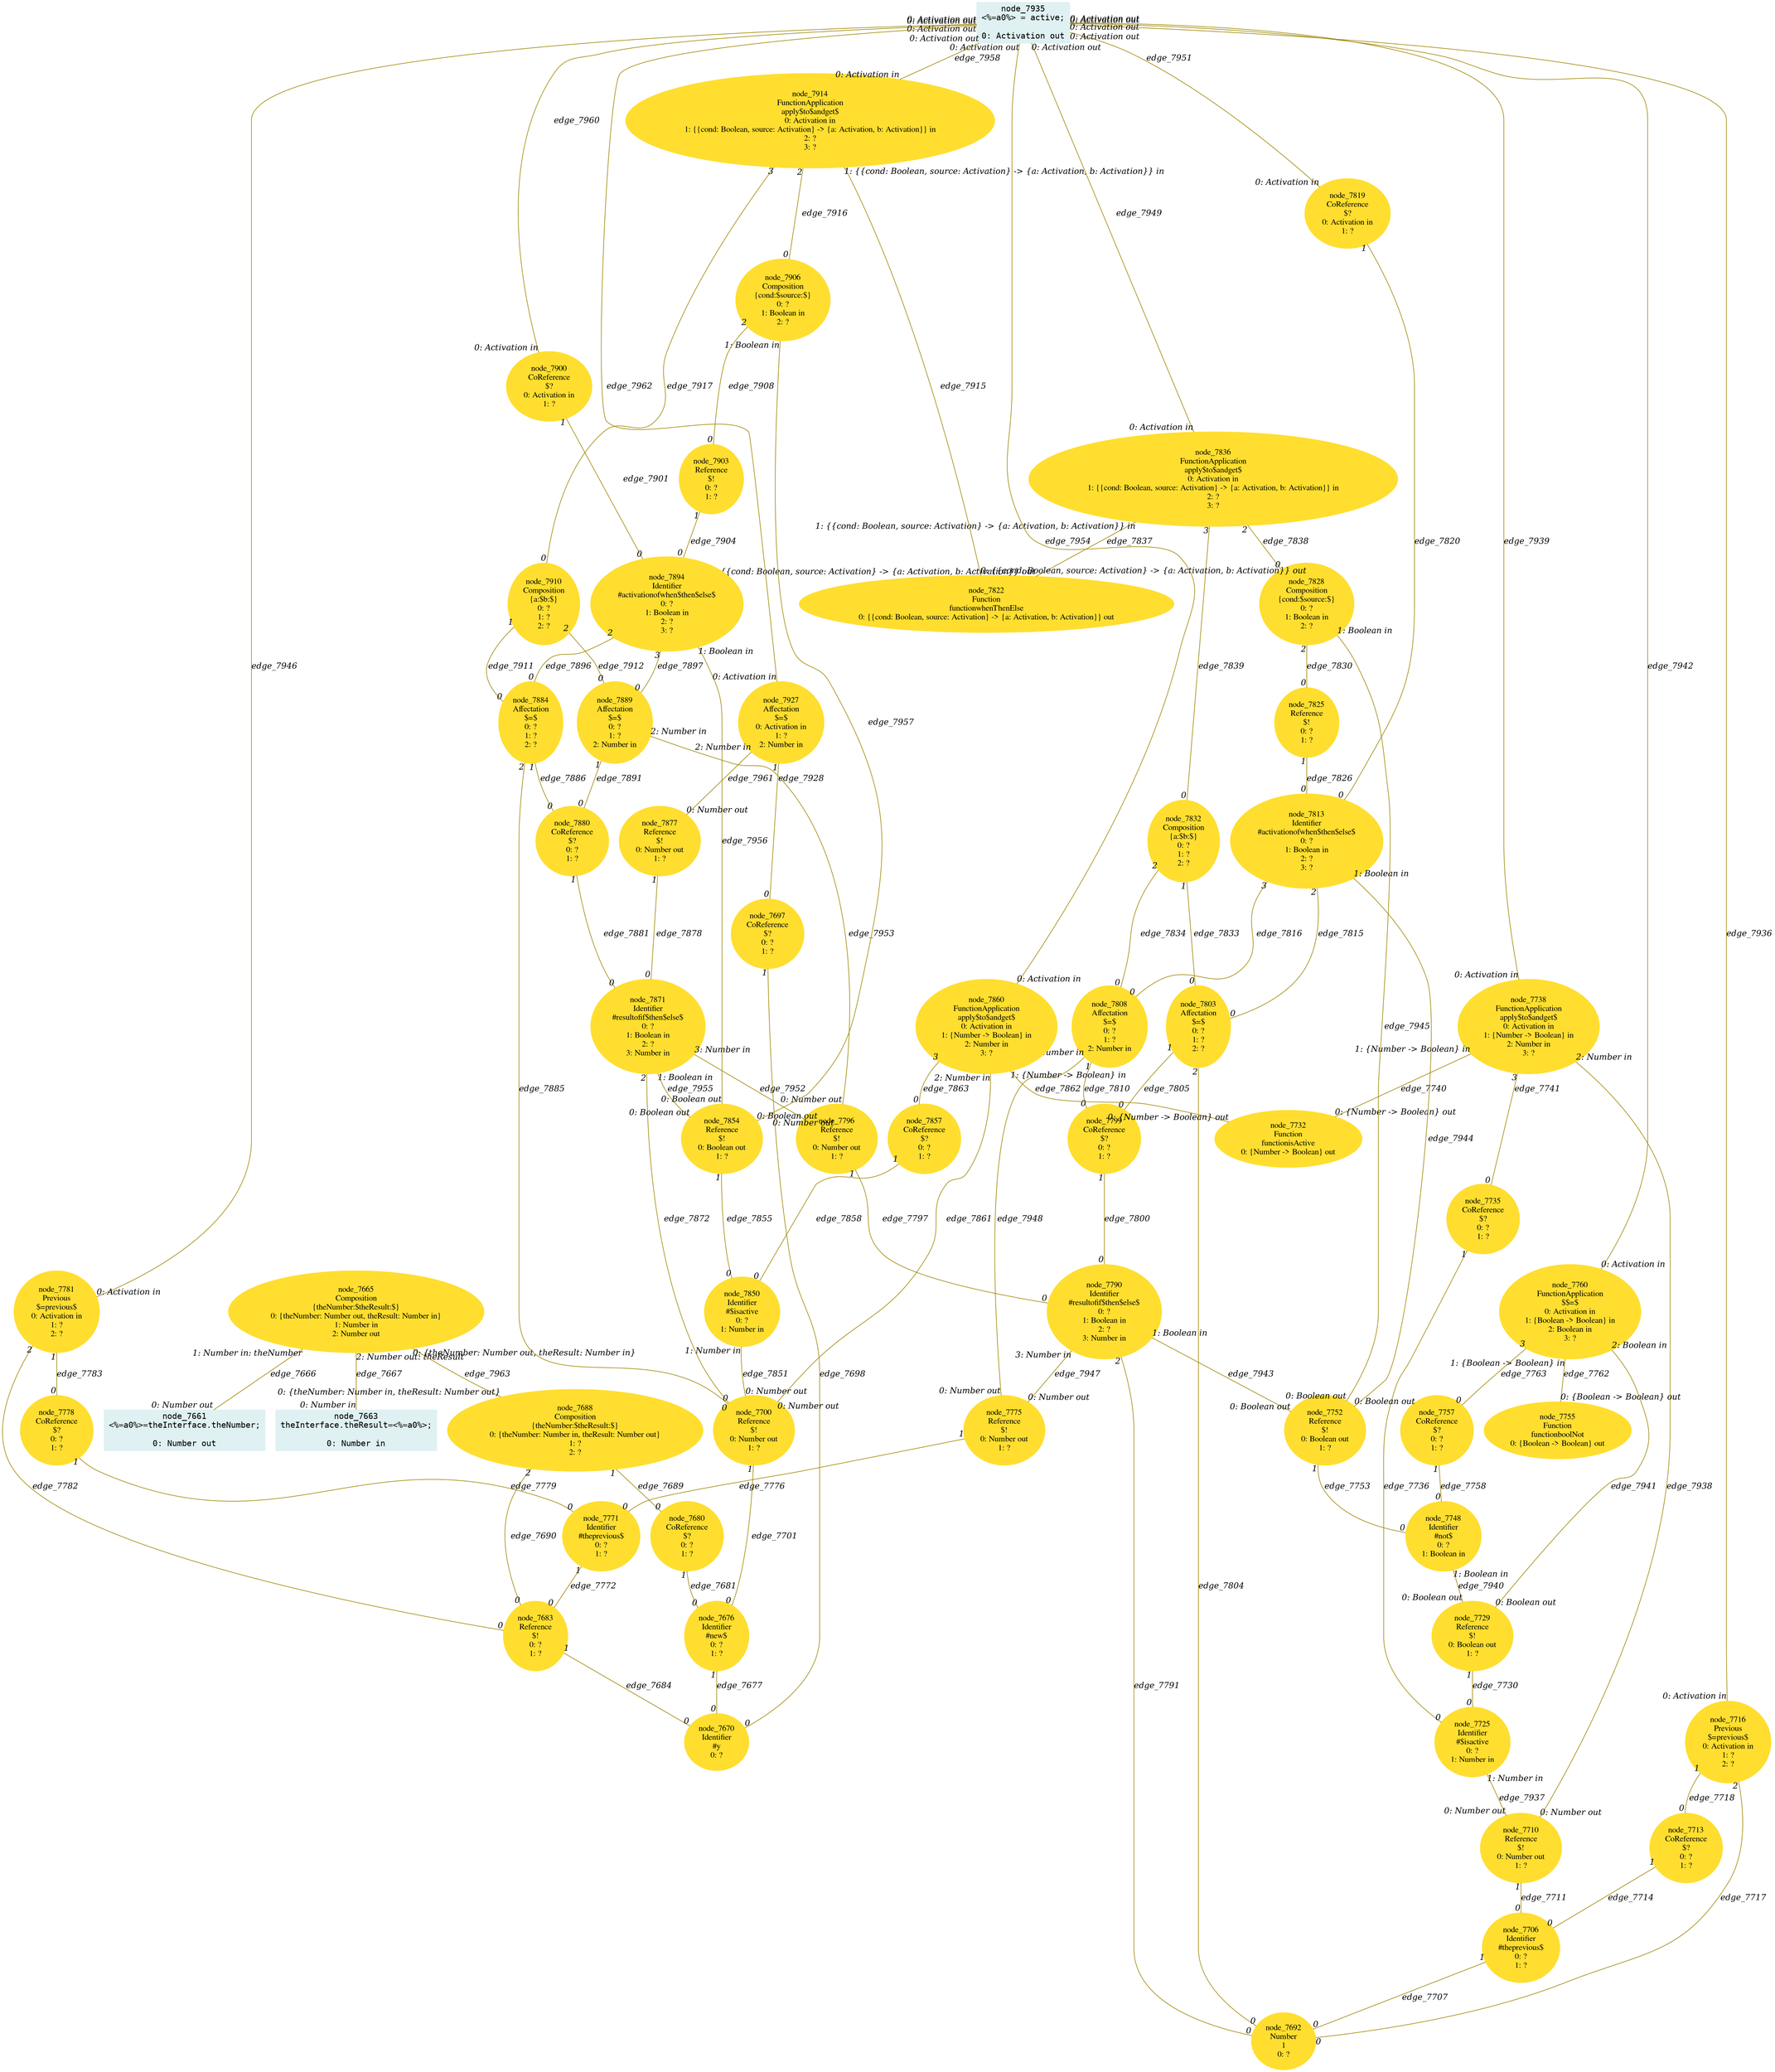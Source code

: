 digraph g{node_7661 [shape="box", style="filled", color="#dff1f2", fontname="Courier", label="node_7661
<%=a0%>=theInterface.theNumber;

0: Number out" ]
node_7663 [shape="box", style="filled", color="#dff1f2", fontname="Courier", label="node_7663
theInterface.theResult=<%=a0%>;

0: Number in" ]
node_7665 [shape="ellipse", style="filled", color="#ffde2f", fontname="Times", label="node_7665
Composition
{theNumber:$theResult:$}
0: {theNumber: Number out, theResult: Number in}
1: Number in
2: Number out" ]
node_7670 [shape="ellipse", style="filled", color="#ffde2f", fontname="Times", label="node_7670
Identifier
#y
0: ?" ]
node_7676 [shape="ellipse", style="filled", color="#ffde2f", fontname="Times", label="node_7676
Identifier
#new$
0: ?
1: ?" ]
node_7680 [shape="ellipse", style="filled", color="#ffde2f", fontname="Times", label="node_7680
CoReference
$?
0: ?
1: ?" ]
node_7683 [shape="ellipse", style="filled", color="#ffde2f", fontname="Times", label="node_7683
Reference
$!
0: ?
1: ?" ]
node_7688 [shape="ellipse", style="filled", color="#ffde2f", fontname="Times", label="node_7688
Composition
{theNumber:$theResult:$}
0: {theNumber: Number in, theResult: Number out}
1: ?
2: ?" ]
node_7692 [shape="ellipse", style="filled", color="#ffde2f", fontname="Times", label="node_7692
Number
1
0: ?" ]
node_7697 [shape="ellipse", style="filled", color="#ffde2f", fontname="Times", label="node_7697
CoReference
$?
0: ?
1: ?" ]
node_7700 [shape="ellipse", style="filled", color="#ffde2f", fontname="Times", label="node_7700
Reference
$!
0: Number out
1: ?" ]
node_7706 [shape="ellipse", style="filled", color="#ffde2f", fontname="Times", label="node_7706
Identifier
#theprevious$
0: ?
1: ?" ]
node_7710 [shape="ellipse", style="filled", color="#ffde2f", fontname="Times", label="node_7710
Reference
$!
0: Number out
1: ?" ]
node_7713 [shape="ellipse", style="filled", color="#ffde2f", fontname="Times", label="node_7713
CoReference
$?
0: ?
1: ?" ]
node_7716 [shape="ellipse", style="filled", color="#ffde2f", fontname="Times", label="node_7716
Previous
$=previous$
0: Activation in
1: ?
2: ?" ]
node_7725 [shape="ellipse", style="filled", color="#ffde2f", fontname="Times", label="node_7725
Identifier
#$isactive
0: ?
1: Number in" ]
node_7729 [shape="ellipse", style="filled", color="#ffde2f", fontname="Times", label="node_7729
Reference
$!
0: Boolean out
1: ?" ]
node_7732 [shape="ellipse", style="filled", color="#ffde2f", fontname="Times", label="node_7732
Function
functionisActive
0: {Number -> Boolean} out" ]
node_7735 [shape="ellipse", style="filled", color="#ffde2f", fontname="Times", label="node_7735
CoReference
$?
0: ?
1: ?" ]
node_7738 [shape="ellipse", style="filled", color="#ffde2f", fontname="Times", label="node_7738
FunctionApplication
apply$to$andget$
0: Activation in
1: {Number -> Boolean} in
2: Number in
3: ?" ]
node_7748 [shape="ellipse", style="filled", color="#ffde2f", fontname="Times", label="node_7748
Identifier
#not$
0: ?
1: Boolean in" ]
node_7752 [shape="ellipse", style="filled", color="#ffde2f", fontname="Times", label="node_7752
Reference
$!
0: Boolean out
1: ?" ]
node_7755 [shape="ellipse", style="filled", color="#ffde2f", fontname="Times", label="node_7755
Function
functionboolNot
0: {Boolean -> Boolean} out" ]
node_7757 [shape="ellipse", style="filled", color="#ffde2f", fontname="Times", label="node_7757
CoReference
$?
0: ?
1: ?" ]
node_7760 [shape="ellipse", style="filled", color="#ffde2f", fontname="Times", label="node_7760
FunctionApplication
$$=$
0: Activation in
1: {Boolean -> Boolean} in
2: Boolean in
3: ?" ]
node_7771 [shape="ellipse", style="filled", color="#ffde2f", fontname="Times", label="node_7771
Identifier
#theprevious$
0: ?
1: ?" ]
node_7775 [shape="ellipse", style="filled", color="#ffde2f", fontname="Times", label="node_7775
Reference
$!
0: Number out
1: ?" ]
node_7778 [shape="ellipse", style="filled", color="#ffde2f", fontname="Times", label="node_7778
CoReference
$?
0: ?
1: ?" ]
node_7781 [shape="ellipse", style="filled", color="#ffde2f", fontname="Times", label="node_7781
Previous
$=previous$
0: Activation in
1: ?
2: ?" ]
node_7790 [shape="ellipse", style="filled", color="#ffde2f", fontname="Times", label="node_7790
Identifier
#resultofif$then$else$
0: ?
1: Boolean in
2: ?
3: Number in" ]
node_7796 [shape="ellipse", style="filled", color="#ffde2f", fontname="Times", label="node_7796
Reference
$!
0: Number out
1: ?" ]
node_7799 [shape="ellipse", style="filled", color="#ffde2f", fontname="Times", label="node_7799
CoReference
$?
0: ?
1: ?" ]
node_7803 [shape="ellipse", style="filled", color="#ffde2f", fontname="Times", label="node_7803
Affectation
$=$
0: ?
1: ?
2: ?" ]
node_7808 [shape="ellipse", style="filled", color="#ffde2f", fontname="Times", label="node_7808
Affectation
$=$
0: ?
1: ?
2: Number in" ]
node_7813 [shape="ellipse", style="filled", color="#ffde2f", fontname="Times", label="node_7813
Identifier
#activationofwhen$then$else$
0: ?
1: Boolean in
2: ?
3: ?" ]
node_7819 [shape="ellipse", style="filled", color="#ffde2f", fontname="Times", label="node_7819
CoReference
$?
0: Activation in
1: ?" ]
node_7822 [shape="ellipse", style="filled", color="#ffde2f", fontname="Times", label="node_7822
Function
functionwhenThenElse
0: {{cond: Boolean, source: Activation} -> {a: Activation, b: Activation}} out" ]
node_7825 [shape="ellipse", style="filled", color="#ffde2f", fontname="Times", label="node_7825
Reference
$!
0: ?
1: ?" ]
node_7828 [shape="ellipse", style="filled", color="#ffde2f", fontname="Times", label="node_7828
Composition
{cond:$source:$}
0: ?
1: Boolean in
2: ?" ]
node_7832 [shape="ellipse", style="filled", color="#ffde2f", fontname="Times", label="node_7832
Composition
{a:$b:$}
0: ?
1: ?
2: ?" ]
node_7836 [shape="ellipse", style="filled", color="#ffde2f", fontname="Times", label="node_7836
FunctionApplication
apply$to$andget$
0: Activation in
1: {{cond: Boolean, source: Activation} -> {a: Activation, b: Activation}} in
2: ?
3: ?" ]
node_7850 [shape="ellipse", style="filled", color="#ffde2f", fontname="Times", label="node_7850
Identifier
#$isactive
0: ?
1: Number in" ]
node_7854 [shape="ellipse", style="filled", color="#ffde2f", fontname="Times", label="node_7854
Reference
$!
0: Boolean out
1: ?" ]
node_7857 [shape="ellipse", style="filled", color="#ffde2f", fontname="Times", label="node_7857
CoReference
$?
0: ?
1: ?" ]
node_7860 [shape="ellipse", style="filled", color="#ffde2f", fontname="Times", label="node_7860
FunctionApplication
apply$to$andget$
0: Activation in
1: {Number -> Boolean} in
2: Number in
3: ?" ]
node_7871 [shape="ellipse", style="filled", color="#ffde2f", fontname="Times", label="node_7871
Identifier
#resultofif$then$else$
0: ?
1: Boolean in
2: ?
3: Number in" ]
node_7877 [shape="ellipse", style="filled", color="#ffde2f", fontname="Times", label="node_7877
Reference
$!
0: Number out
1: ?" ]
node_7880 [shape="ellipse", style="filled", color="#ffde2f", fontname="Times", label="node_7880
CoReference
$?
0: ?
1: ?" ]
node_7884 [shape="ellipse", style="filled", color="#ffde2f", fontname="Times", label="node_7884
Affectation
$=$
0: ?
1: ?
2: ?" ]
node_7889 [shape="ellipse", style="filled", color="#ffde2f", fontname="Times", label="node_7889
Affectation
$=$
0: ?
1: ?
2: Number in" ]
node_7894 [shape="ellipse", style="filled", color="#ffde2f", fontname="Times", label="node_7894
Identifier
#activationofwhen$then$else$
0: ?
1: Boolean in
2: ?
3: ?" ]
node_7900 [shape="ellipse", style="filled", color="#ffde2f", fontname="Times", label="node_7900
CoReference
$?
0: Activation in
1: ?" ]
node_7903 [shape="ellipse", style="filled", color="#ffde2f", fontname="Times", label="node_7903
Reference
$!
0: ?
1: ?" ]
node_7906 [shape="ellipse", style="filled", color="#ffde2f", fontname="Times", label="node_7906
Composition
{cond:$source:$}
0: ?
1: Boolean in
2: ?" ]
node_7910 [shape="ellipse", style="filled", color="#ffde2f", fontname="Times", label="node_7910
Composition
{a:$b:$}
0: ?
1: ?
2: ?" ]
node_7914 [shape="ellipse", style="filled", color="#ffde2f", fontname="Times", label="node_7914
FunctionApplication
apply$to$andget$
0: Activation in
1: {{cond: Boolean, source: Activation} -> {a: Activation, b: Activation}} in
2: ?
3: ?" ]
node_7927 [shape="ellipse", style="filled", color="#ffde2f", fontname="Times", label="node_7927
Affectation
$=$
0: Activation in
1: ?
2: Number in" ]
node_7935 [shape="box", style="filled", color="#dff1f2", fontname="Courier", label="node_7935
<%=a0%> = active;

0: Activation out" ]
node_7665 -> node_7661 [dir=none, arrowHead=none, fontname="Times-Italic", arrowsize=1, color="#9d8400", label="edge_7666",  headlabel="0: Number out", taillabel="1: Number in: theNumber" ]
node_7665 -> node_7663 [dir=none, arrowHead=none, fontname="Times-Italic", arrowsize=1, color="#9d8400", label="edge_7667",  headlabel="0: Number in", taillabel="2: Number out: theResult" ]
node_7676 -> node_7670 [dir=none, arrowHead=none, fontname="Times-Italic", arrowsize=1, color="#9d8400", label="edge_7677",  headlabel="0", taillabel="1" ]
node_7680 -> node_7676 [dir=none, arrowHead=none, fontname="Times-Italic", arrowsize=1, color="#9d8400", label="edge_7681",  headlabel="0", taillabel="1" ]
node_7683 -> node_7670 [dir=none, arrowHead=none, fontname="Times-Italic", arrowsize=1, color="#9d8400", label="edge_7684",  headlabel="0", taillabel="1" ]
node_7688 -> node_7680 [dir=none, arrowHead=none, fontname="Times-Italic", arrowsize=1, color="#9d8400", label="edge_7689",  headlabel="0", taillabel="1" ]
node_7688 -> node_7683 [dir=none, arrowHead=none, fontname="Times-Italic", arrowsize=1, color="#9d8400", label="edge_7690",  headlabel="0", taillabel="2" ]
node_7697 -> node_7670 [dir=none, arrowHead=none, fontname="Times-Italic", arrowsize=1, color="#9d8400", label="edge_7698",  headlabel="0", taillabel="1" ]
node_7700 -> node_7676 [dir=none, arrowHead=none, fontname="Times-Italic", arrowsize=1, color="#9d8400", label="edge_7701",  headlabel="0", taillabel="1" ]
node_7706 -> node_7692 [dir=none, arrowHead=none, fontname="Times-Italic", arrowsize=1, color="#9d8400", label="edge_7707",  headlabel="0", taillabel="1" ]
node_7710 -> node_7706 [dir=none, arrowHead=none, fontname="Times-Italic", arrowsize=1, color="#9d8400", label="edge_7711",  headlabel="0", taillabel="1" ]
node_7713 -> node_7706 [dir=none, arrowHead=none, fontname="Times-Italic", arrowsize=1, color="#9d8400", label="edge_7714",  headlabel="0", taillabel="1" ]
node_7716 -> node_7692 [dir=none, arrowHead=none, fontname="Times-Italic", arrowsize=1, color="#9d8400", label="edge_7717",  headlabel="0", taillabel="2" ]
node_7716 -> node_7713 [dir=none, arrowHead=none, fontname="Times-Italic", arrowsize=1, color="#9d8400", label="edge_7718",  headlabel="0", taillabel="1" ]
node_7729 -> node_7725 [dir=none, arrowHead=none, fontname="Times-Italic", arrowsize=1, color="#9d8400", label="edge_7730",  headlabel="0", taillabel="1" ]
node_7735 -> node_7725 [dir=none, arrowHead=none, fontname="Times-Italic", arrowsize=1, color="#9d8400", label="edge_7736",  headlabel="0", taillabel="1" ]
node_7738 -> node_7732 [dir=none, arrowHead=none, fontname="Times-Italic", arrowsize=1, color="#9d8400", label="edge_7740",  headlabel="0: {Number -> Boolean} out", taillabel="1: {Number -> Boolean} in" ]
node_7738 -> node_7735 [dir=none, arrowHead=none, fontname="Times-Italic", arrowsize=1, color="#9d8400", label="edge_7741",  headlabel="0", taillabel="3" ]
node_7752 -> node_7748 [dir=none, arrowHead=none, fontname="Times-Italic", arrowsize=1, color="#9d8400", label="edge_7753",  headlabel="0", taillabel="1" ]
node_7757 -> node_7748 [dir=none, arrowHead=none, fontname="Times-Italic", arrowsize=1, color="#9d8400", label="edge_7758",  headlabel="0", taillabel="1" ]
node_7760 -> node_7755 [dir=none, arrowHead=none, fontname="Times-Italic", arrowsize=1, color="#9d8400", label="edge_7762",  headlabel="0: {Boolean -> Boolean} out", taillabel="1: {Boolean -> Boolean} in" ]
node_7760 -> node_7757 [dir=none, arrowHead=none, fontname="Times-Italic", arrowsize=1, color="#9d8400", label="edge_7763",  headlabel="0", taillabel="3" ]
node_7771 -> node_7683 [dir=none, arrowHead=none, fontname="Times-Italic", arrowsize=1, color="#9d8400", label="edge_7772",  headlabel="0", taillabel="1" ]
node_7775 -> node_7771 [dir=none, arrowHead=none, fontname="Times-Italic", arrowsize=1, color="#9d8400", label="edge_7776",  headlabel="0", taillabel="1" ]
node_7778 -> node_7771 [dir=none, arrowHead=none, fontname="Times-Italic", arrowsize=1, color="#9d8400", label="edge_7779",  headlabel="0", taillabel="1" ]
node_7781 -> node_7683 [dir=none, arrowHead=none, fontname="Times-Italic", arrowsize=1, color="#9d8400", label="edge_7782",  headlabel="0", taillabel="2" ]
node_7781 -> node_7778 [dir=none, arrowHead=none, fontname="Times-Italic", arrowsize=1, color="#9d8400", label="edge_7783",  headlabel="0", taillabel="1" ]
node_7790 -> node_7692 [dir=none, arrowHead=none, fontname="Times-Italic", arrowsize=1, color="#9d8400", label="edge_7791",  headlabel="0", taillabel="2" ]
node_7796 -> node_7790 [dir=none, arrowHead=none, fontname="Times-Italic", arrowsize=1, color="#9d8400", label="edge_7797",  headlabel="0", taillabel="1" ]
node_7799 -> node_7790 [dir=none, arrowHead=none, fontname="Times-Italic", arrowsize=1, color="#9d8400", label="edge_7800",  headlabel="0", taillabel="1" ]
node_7803 -> node_7692 [dir=none, arrowHead=none, fontname="Times-Italic", arrowsize=1, color="#9d8400", label="edge_7804",  headlabel="0", taillabel="2" ]
node_7803 -> node_7799 [dir=none, arrowHead=none, fontname="Times-Italic", arrowsize=1, color="#9d8400", label="edge_7805",  headlabel="0", taillabel="1" ]
node_7808 -> node_7799 [dir=none, arrowHead=none, fontname="Times-Italic", arrowsize=1, color="#9d8400", label="edge_7810",  headlabel="0", taillabel="1" ]
node_7813 -> node_7803 [dir=none, arrowHead=none, fontname="Times-Italic", arrowsize=1, color="#9d8400", label="edge_7815",  headlabel="0", taillabel="2" ]
node_7813 -> node_7808 [dir=none, arrowHead=none, fontname="Times-Italic", arrowsize=1, color="#9d8400", label="edge_7816",  headlabel="0", taillabel="3" ]
node_7819 -> node_7813 [dir=none, arrowHead=none, fontname="Times-Italic", arrowsize=1, color="#9d8400", label="edge_7820",  headlabel="0", taillabel="1" ]
node_7825 -> node_7813 [dir=none, arrowHead=none, fontname="Times-Italic", arrowsize=1, color="#9d8400", label="edge_7826",  headlabel="0", taillabel="1" ]
node_7828 -> node_7825 [dir=none, arrowHead=none, fontname="Times-Italic", arrowsize=1, color="#9d8400", label="edge_7830",  headlabel="0", taillabel="2" ]
node_7832 -> node_7803 [dir=none, arrowHead=none, fontname="Times-Italic", arrowsize=1, color="#9d8400", label="edge_7833",  headlabel="0", taillabel="1" ]
node_7832 -> node_7808 [dir=none, arrowHead=none, fontname="Times-Italic", arrowsize=1, color="#9d8400", label="edge_7834",  headlabel="0", taillabel="2" ]
node_7836 -> node_7822 [dir=none, arrowHead=none, fontname="Times-Italic", arrowsize=1, color="#9d8400", label="edge_7837",  headlabel="0: {{cond: Boolean, source: Activation} -> {a: Activation, b: Activation}} out", taillabel="1: {{cond: Boolean, source: Activation} -> {a: Activation, b: Activation}} in" ]
node_7836 -> node_7828 [dir=none, arrowHead=none, fontname="Times-Italic", arrowsize=1, color="#9d8400", label="edge_7838",  headlabel="0", taillabel="2" ]
node_7836 -> node_7832 [dir=none, arrowHead=none, fontname="Times-Italic", arrowsize=1, color="#9d8400", label="edge_7839",  headlabel="0", taillabel="3" ]
node_7850 -> node_7700 [dir=none, arrowHead=none, fontname="Times-Italic", arrowsize=1, color="#9d8400", label="edge_7851",  headlabel="0: Number out", taillabel="1: Number in" ]
node_7854 -> node_7850 [dir=none, arrowHead=none, fontname="Times-Italic", arrowsize=1, color="#9d8400", label="edge_7855",  headlabel="0", taillabel="1" ]
node_7857 -> node_7850 [dir=none, arrowHead=none, fontname="Times-Italic", arrowsize=1, color="#9d8400", label="edge_7858",  headlabel="0", taillabel="1" ]
node_7860 -> node_7700 [dir=none, arrowHead=none, fontname="Times-Italic", arrowsize=1, color="#9d8400", label="edge_7861",  headlabel="0: Number out", taillabel="2: Number in" ]
node_7860 -> node_7732 [dir=none, arrowHead=none, fontname="Times-Italic", arrowsize=1, color="#9d8400", label="edge_7862",  headlabel="0: {Number -> Boolean} out", taillabel="1: {Number -> Boolean} in" ]
node_7860 -> node_7857 [dir=none, arrowHead=none, fontname="Times-Italic", arrowsize=1, color="#9d8400", label="edge_7863",  headlabel="0", taillabel="3" ]
node_7871 -> node_7700 [dir=none, arrowHead=none, fontname="Times-Italic", arrowsize=1, color="#9d8400", label="edge_7872",  headlabel="0", taillabel="2" ]
node_7877 -> node_7871 [dir=none, arrowHead=none, fontname="Times-Italic", arrowsize=1, color="#9d8400", label="edge_7878",  headlabel="0", taillabel="1" ]
node_7880 -> node_7871 [dir=none, arrowHead=none, fontname="Times-Italic", arrowsize=1, color="#9d8400", label="edge_7881",  headlabel="0", taillabel="1" ]
node_7884 -> node_7700 [dir=none, arrowHead=none, fontname="Times-Italic", arrowsize=1, color="#9d8400", label="edge_7885",  headlabel="0", taillabel="2" ]
node_7884 -> node_7880 [dir=none, arrowHead=none, fontname="Times-Italic", arrowsize=1, color="#9d8400", label="edge_7886",  headlabel="0", taillabel="1" ]
node_7889 -> node_7880 [dir=none, arrowHead=none, fontname="Times-Italic", arrowsize=1, color="#9d8400", label="edge_7891",  headlabel="0", taillabel="1" ]
node_7894 -> node_7884 [dir=none, arrowHead=none, fontname="Times-Italic", arrowsize=1, color="#9d8400", label="edge_7896",  headlabel="0", taillabel="2" ]
node_7894 -> node_7889 [dir=none, arrowHead=none, fontname="Times-Italic", arrowsize=1, color="#9d8400", label="edge_7897",  headlabel="0", taillabel="3" ]
node_7900 -> node_7894 [dir=none, arrowHead=none, fontname="Times-Italic", arrowsize=1, color="#9d8400", label="edge_7901",  headlabel="0", taillabel="1" ]
node_7903 -> node_7894 [dir=none, arrowHead=none, fontname="Times-Italic", arrowsize=1, color="#9d8400", label="edge_7904",  headlabel="0", taillabel="1" ]
node_7906 -> node_7903 [dir=none, arrowHead=none, fontname="Times-Italic", arrowsize=1, color="#9d8400", label="edge_7908",  headlabel="0", taillabel="2" ]
node_7910 -> node_7884 [dir=none, arrowHead=none, fontname="Times-Italic", arrowsize=1, color="#9d8400", label="edge_7911",  headlabel="0", taillabel="1" ]
node_7910 -> node_7889 [dir=none, arrowHead=none, fontname="Times-Italic", arrowsize=1, color="#9d8400", label="edge_7912",  headlabel="0", taillabel="2" ]
node_7914 -> node_7822 [dir=none, arrowHead=none, fontname="Times-Italic", arrowsize=1, color="#9d8400", label="edge_7915",  headlabel="0: {{cond: Boolean, source: Activation} -> {a: Activation, b: Activation}} out", taillabel="1: {{cond: Boolean, source: Activation} -> {a: Activation, b: Activation}} in" ]
node_7914 -> node_7906 [dir=none, arrowHead=none, fontname="Times-Italic", arrowsize=1, color="#9d8400", label="edge_7916",  headlabel="0", taillabel="2" ]
node_7914 -> node_7910 [dir=none, arrowHead=none, fontname="Times-Italic", arrowsize=1, color="#9d8400", label="edge_7917",  headlabel="0", taillabel="3" ]
node_7927 -> node_7697 [dir=none, arrowHead=none, fontname="Times-Italic", arrowsize=1, color="#9d8400", label="edge_7928",  headlabel="0", taillabel="1" ]
node_7935 -> node_7716 [dir=none, arrowHead=none, fontname="Times-Italic", arrowsize=1, color="#9d8400", label="edge_7936",  headlabel="0: Activation in", taillabel="0: Activation out" ]
node_7725 -> node_7710 [dir=none, arrowHead=none, fontname="Times-Italic", arrowsize=1, color="#9d8400", label="edge_7937",  headlabel="0: Number out", taillabel="1: Number in" ]
node_7738 -> node_7710 [dir=none, arrowHead=none, fontname="Times-Italic", arrowsize=1, color="#9d8400", label="edge_7938",  headlabel="0: Number out", taillabel="2: Number in" ]
node_7935 -> node_7738 [dir=none, arrowHead=none, fontname="Times-Italic", arrowsize=1, color="#9d8400", label="edge_7939",  headlabel="0: Activation in", taillabel="0: Activation out" ]
node_7748 -> node_7729 [dir=none, arrowHead=none, fontname="Times-Italic", arrowsize=1, color="#9d8400", label="edge_7940",  headlabel="0: Boolean out", taillabel="1: Boolean in" ]
node_7760 -> node_7729 [dir=none, arrowHead=none, fontname="Times-Italic", arrowsize=1, color="#9d8400", label="edge_7941",  headlabel="0: Boolean out", taillabel="2: Boolean in" ]
node_7935 -> node_7760 [dir=none, arrowHead=none, fontname="Times-Italic", arrowsize=1, color="#9d8400", label="edge_7942",  headlabel="0: Activation in", taillabel="0: Activation out" ]
node_7790 -> node_7752 [dir=none, arrowHead=none, fontname="Times-Italic", arrowsize=1, color="#9d8400", label="edge_7943",  headlabel="0: Boolean out", taillabel="1: Boolean in" ]
node_7813 -> node_7752 [dir=none, arrowHead=none, fontname="Times-Italic", arrowsize=1, color="#9d8400", label="edge_7944",  headlabel="0: Boolean out", taillabel="1: Boolean in" ]
node_7828 -> node_7752 [dir=none, arrowHead=none, fontname="Times-Italic", arrowsize=1, color="#9d8400", label="edge_7945",  headlabel="0: Boolean out", taillabel="1: Boolean in" ]
node_7935 -> node_7781 [dir=none, arrowHead=none, fontname="Times-Italic", arrowsize=1, color="#9d8400", label="edge_7946",  headlabel="0: Activation in", taillabel="0: Activation out" ]
node_7790 -> node_7775 [dir=none, arrowHead=none, fontname="Times-Italic", arrowsize=1, color="#9d8400", label="edge_7947",  headlabel="0: Number out", taillabel="3: Number in" ]
node_7808 -> node_7775 [dir=none, arrowHead=none, fontname="Times-Italic", arrowsize=1, color="#9d8400", label="edge_7948",  headlabel="0: Number out", taillabel="2: Number in" ]
node_7935 -> node_7836 [dir=none, arrowHead=none, fontname="Times-Italic", arrowsize=1, color="#9d8400", label="edge_7949",  headlabel="0: Activation in", taillabel="0: Activation out" ]
node_7935 -> node_7819 [dir=none, arrowHead=none, fontname="Times-Italic", arrowsize=1, color="#9d8400", label="edge_7951",  headlabel="0: Activation in", taillabel="0: Activation out" ]
node_7871 -> node_7796 [dir=none, arrowHead=none, fontname="Times-Italic", arrowsize=1, color="#9d8400", label="edge_7952",  headlabel="0: Number out", taillabel="3: Number in" ]
node_7889 -> node_7796 [dir=none, arrowHead=none, fontname="Times-Italic", arrowsize=1, color="#9d8400", label="edge_7953",  headlabel="0: Number out", taillabel="2: Number in" ]
node_7935 -> node_7860 [dir=none, arrowHead=none, fontname="Times-Italic", arrowsize=1, color="#9d8400", label="edge_7954",  headlabel="0: Activation in", taillabel="0: Activation out" ]
node_7871 -> node_7854 [dir=none, arrowHead=none, fontname="Times-Italic", arrowsize=1, color="#9d8400", label="edge_7955",  headlabel="0: Boolean out", taillabel="1: Boolean in" ]
node_7894 -> node_7854 [dir=none, arrowHead=none, fontname="Times-Italic", arrowsize=1, color="#9d8400", label="edge_7956",  headlabel="0: Boolean out", taillabel="1: Boolean in" ]
node_7906 -> node_7854 [dir=none, arrowHead=none, fontname="Times-Italic", arrowsize=1, color="#9d8400", label="edge_7957",  headlabel="0: Boolean out", taillabel="1: Boolean in" ]
node_7935 -> node_7914 [dir=none, arrowHead=none, fontname="Times-Italic", arrowsize=1, color="#9d8400", label="edge_7958",  headlabel="0: Activation in", taillabel="0: Activation out" ]
node_7935 -> node_7900 [dir=none, arrowHead=none, fontname="Times-Italic", arrowsize=1, color="#9d8400", label="edge_7960",  headlabel="0: Activation in", taillabel="0: Activation out" ]
node_7927 -> node_7877 [dir=none, arrowHead=none, fontname="Times-Italic", arrowsize=1, color="#9d8400", label="edge_7961",  headlabel="0: Number out", taillabel="2: Number in" ]
node_7935 -> node_7927 [dir=none, arrowHead=none, fontname="Times-Italic", arrowsize=1, color="#9d8400", label="edge_7962",  headlabel="0: Activation in", taillabel="0: Activation out" ]
node_7665 -> node_7688 [dir=none, arrowHead=none, fontname="Times-Italic", arrowsize=1, color="#9d8400", label="edge_7963",  headlabel="0: {theNumber: Number in, theResult: Number out}", taillabel="0: {theNumber: Number out, theResult: Number in}" ]
}